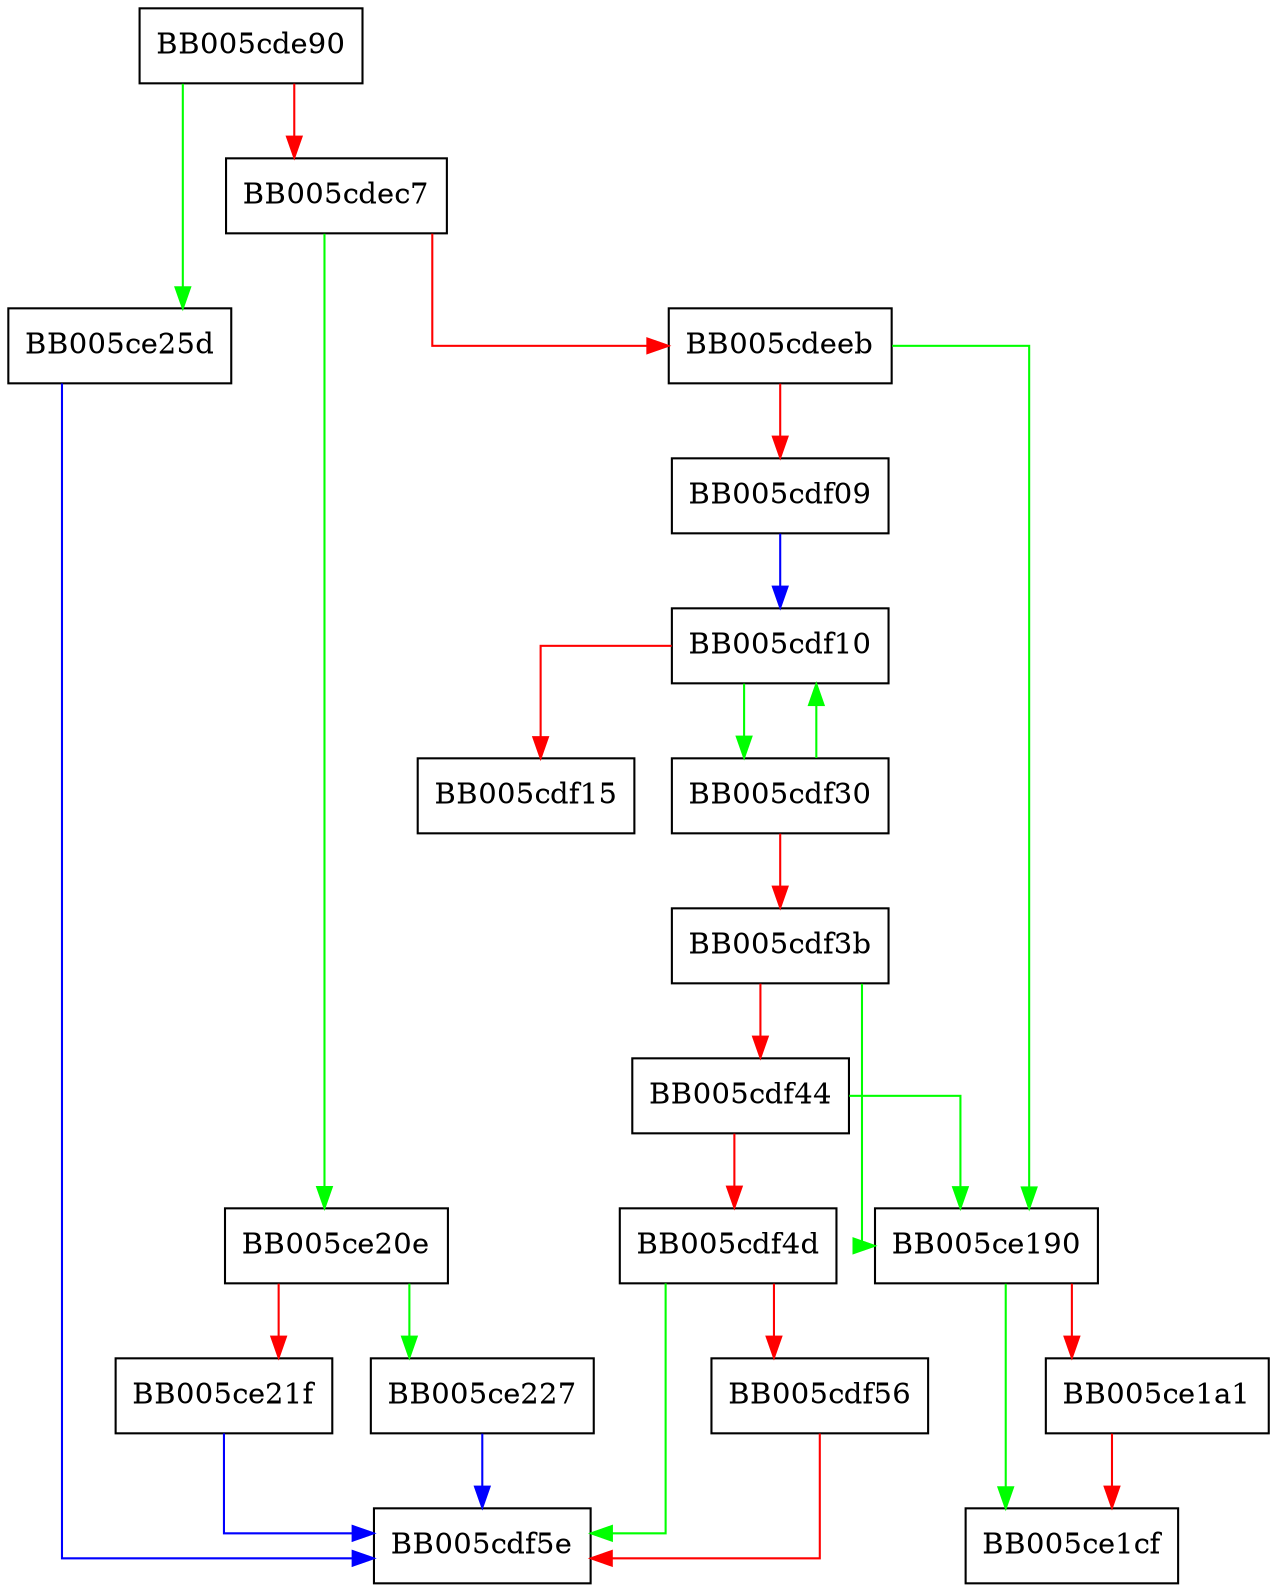 digraph evp_mac_from_algorithm {
  node [shape="box"];
  graph [splines=ortho];
  BB005cde90 -> BB005ce25d [color="green"];
  BB005cde90 -> BB005cdec7 [color="red"];
  BB005cdec7 -> BB005ce20e [color="green"];
  BB005cdec7 -> BB005cdeeb [color="red"];
  BB005cdeeb -> BB005ce190 [color="green"];
  BB005cdeeb -> BB005cdf09 [color="red"];
  BB005cdf09 -> BB005cdf10 [color="blue"];
  BB005cdf10 -> BB005cdf30 [color="green"];
  BB005cdf10 -> BB005cdf15 [color="red"];
  BB005cdf30 -> BB005cdf10 [color="green"];
  BB005cdf30 -> BB005cdf3b [color="red"];
  BB005cdf3b -> BB005ce190 [color="green"];
  BB005cdf3b -> BB005cdf44 [color="red"];
  BB005cdf44 -> BB005ce190 [color="green"];
  BB005cdf44 -> BB005cdf4d [color="red"];
  BB005cdf4d -> BB005cdf5e [color="green"];
  BB005cdf4d -> BB005cdf56 [color="red"];
  BB005cdf56 -> BB005cdf5e [color="red"];
  BB005ce190 -> BB005ce1cf [color="green"];
  BB005ce190 -> BB005ce1a1 [color="red"];
  BB005ce1a1 -> BB005ce1cf [color="red"];
  BB005ce20e -> BB005ce227 [color="green"];
  BB005ce20e -> BB005ce21f [color="red"];
  BB005ce21f -> BB005cdf5e [color="blue"];
  BB005ce227 -> BB005cdf5e [color="blue"];
  BB005ce25d -> BB005cdf5e [color="blue"];
}